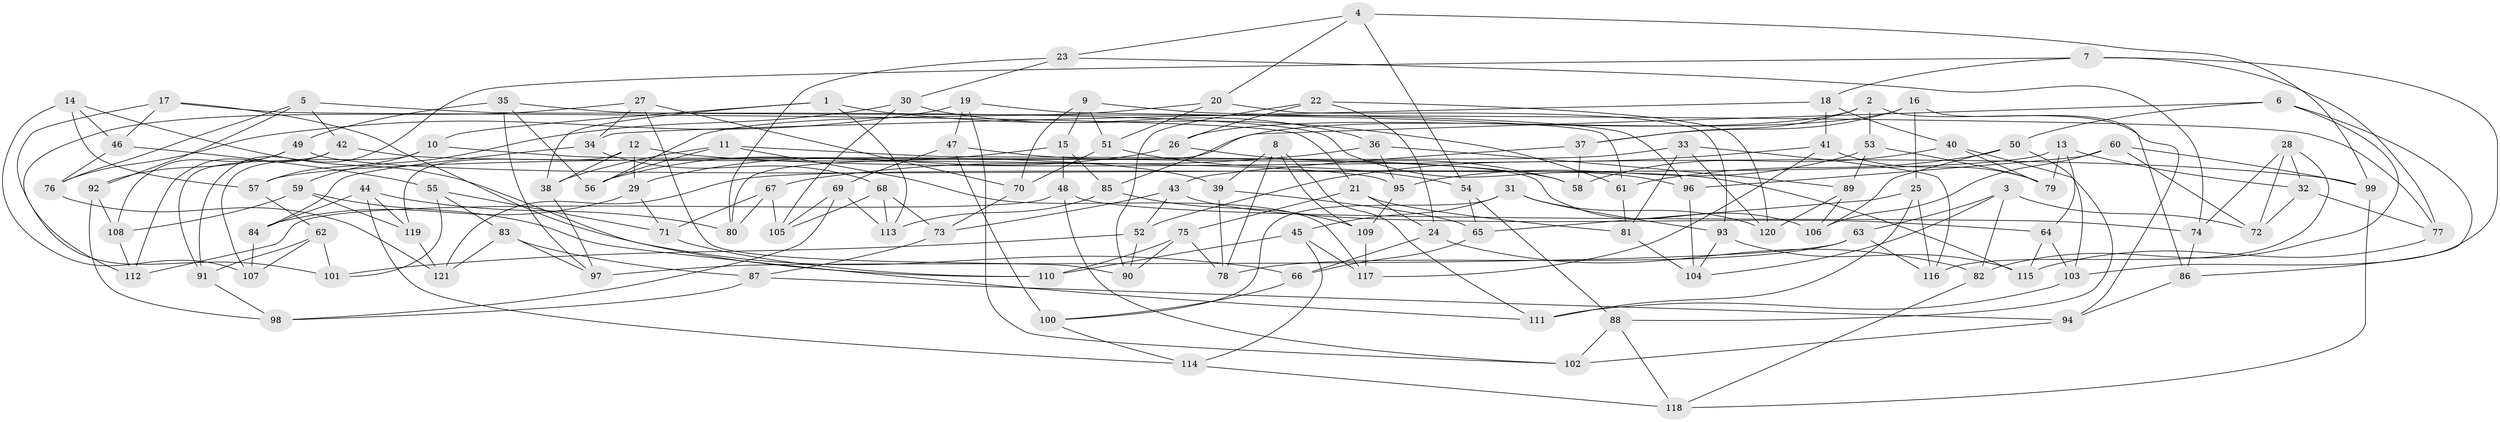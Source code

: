 // Generated by graph-tools (version 1.1) at 2025/38/03/09/25 02:38:01]
// undirected, 121 vertices, 242 edges
graph export_dot {
graph [start="1"]
  node [color=gray90,style=filled];
  1;
  2;
  3;
  4;
  5;
  6;
  7;
  8;
  9;
  10;
  11;
  12;
  13;
  14;
  15;
  16;
  17;
  18;
  19;
  20;
  21;
  22;
  23;
  24;
  25;
  26;
  27;
  28;
  29;
  30;
  31;
  32;
  33;
  34;
  35;
  36;
  37;
  38;
  39;
  40;
  41;
  42;
  43;
  44;
  45;
  46;
  47;
  48;
  49;
  50;
  51;
  52;
  53;
  54;
  55;
  56;
  57;
  58;
  59;
  60;
  61;
  62;
  63;
  64;
  65;
  66;
  67;
  68;
  69;
  70;
  71;
  72;
  73;
  74;
  75;
  76;
  77;
  78;
  79;
  80;
  81;
  82;
  83;
  84;
  85;
  86;
  87;
  88;
  89;
  90;
  91;
  92;
  93;
  94;
  95;
  96;
  97;
  98;
  99;
  100;
  101;
  102;
  103;
  104;
  105;
  106;
  107;
  108;
  109;
  110;
  111;
  112;
  113;
  114;
  115;
  116;
  117;
  118;
  119;
  120;
  121;
  1 -- 113;
  1 -- 61;
  1 -- 38;
  1 -- 10;
  2 -- 26;
  2 -- 37;
  2 -- 86;
  2 -- 53;
  3 -- 82;
  3 -- 104;
  3 -- 72;
  3 -- 63;
  4 -- 20;
  4 -- 99;
  4 -- 54;
  4 -- 23;
  5 -- 42;
  5 -- 76;
  5 -- 92;
  5 -- 96;
  6 -- 50;
  6 -- 86;
  6 -- 82;
  6 -- 80;
  7 -- 77;
  7 -- 91;
  7 -- 18;
  7 -- 103;
  8 -- 78;
  8 -- 109;
  8 -- 111;
  8 -- 39;
  9 -- 96;
  9 -- 70;
  9 -- 15;
  9 -- 51;
  10 -- 39;
  10 -- 57;
  10 -- 107;
  11 -- 117;
  11 -- 56;
  11 -- 38;
  11 -- 106;
  12 -- 38;
  12 -- 119;
  12 -- 99;
  12 -- 29;
  13 -- 32;
  13 -- 79;
  13 -- 121;
  13 -- 64;
  14 -- 57;
  14 -- 46;
  14 -- 107;
  14 -- 66;
  15 -- 56;
  15 -- 85;
  15 -- 48;
  16 -- 37;
  16 -- 94;
  16 -- 25;
  16 -- 85;
  17 -- 21;
  17 -- 110;
  17 -- 101;
  17 -- 46;
  18 -- 41;
  18 -- 34;
  18 -- 40;
  19 -- 47;
  19 -- 76;
  19 -- 61;
  19 -- 102;
  20 -- 93;
  20 -- 51;
  20 -- 56;
  21 -- 81;
  21 -- 24;
  21 -- 75;
  22 -- 24;
  22 -- 90;
  22 -- 26;
  22 -- 120;
  23 -- 80;
  23 -- 74;
  23 -- 30;
  24 -- 66;
  24 -- 82;
  25 -- 116;
  25 -- 65;
  25 -- 111;
  26 -- 58;
  26 -- 29;
  27 -- 112;
  27 -- 70;
  27 -- 90;
  27 -- 34;
  28 -- 72;
  28 -- 116;
  28 -- 32;
  28 -- 74;
  29 -- 71;
  29 -- 84;
  30 -- 36;
  30 -- 59;
  30 -- 105;
  31 -- 93;
  31 -- 120;
  31 -- 100;
  31 -- 45;
  32 -- 77;
  32 -- 72;
  33 -- 81;
  33 -- 116;
  33 -- 57;
  33 -- 120;
  34 -- 68;
  34 -- 84;
  35 -- 49;
  35 -- 77;
  35 -- 97;
  35 -- 56;
  36 -- 67;
  36 -- 95;
  36 -- 89;
  37 -- 43;
  37 -- 58;
  38 -- 97;
  39 -- 78;
  39 -- 65;
  40 -- 88;
  40 -- 79;
  40 -- 58;
  41 -- 52;
  41 -- 117;
  41 -- 79;
  42 -- 112;
  42 -- 95;
  42 -- 91;
  43 -- 52;
  43 -- 73;
  43 -- 64;
  44 -- 84;
  44 -- 80;
  44 -- 114;
  44 -- 119;
  45 -- 114;
  45 -- 110;
  45 -- 117;
  46 -- 76;
  46 -- 55;
  47 -- 69;
  47 -- 58;
  47 -- 100;
  48 -- 74;
  48 -- 102;
  48 -- 112;
  49 -- 115;
  49 -- 108;
  49 -- 92;
  50 -- 106;
  50 -- 61;
  50 -- 103;
  51 -- 54;
  51 -- 70;
  52 -- 90;
  52 -- 101;
  53 -- 89;
  53 -- 79;
  53 -- 95;
  54 -- 65;
  54 -- 88;
  55 -- 101;
  55 -- 71;
  55 -- 83;
  57 -- 62;
  59 -- 119;
  59 -- 108;
  59 -- 111;
  60 -- 106;
  60 -- 96;
  60 -- 99;
  60 -- 72;
  61 -- 81;
  62 -- 101;
  62 -- 107;
  62 -- 91;
  63 -- 97;
  63 -- 78;
  63 -- 116;
  64 -- 115;
  64 -- 103;
  65 -- 66;
  66 -- 100;
  67 -- 105;
  67 -- 80;
  67 -- 71;
  68 -- 73;
  68 -- 105;
  68 -- 113;
  69 -- 113;
  69 -- 98;
  69 -- 105;
  70 -- 73;
  71 -- 110;
  73 -- 87;
  74 -- 86;
  75 -- 78;
  75 -- 90;
  75 -- 110;
  76 -- 121;
  77 -- 115;
  81 -- 104;
  82 -- 118;
  83 -- 87;
  83 -- 97;
  83 -- 121;
  84 -- 107;
  85 -- 113;
  85 -- 109;
  86 -- 94;
  87 -- 98;
  87 -- 94;
  88 -- 102;
  88 -- 118;
  89 -- 106;
  89 -- 120;
  91 -- 98;
  92 -- 98;
  92 -- 108;
  93 -- 104;
  93 -- 115;
  94 -- 102;
  95 -- 109;
  96 -- 104;
  99 -- 118;
  100 -- 114;
  103 -- 111;
  108 -- 112;
  109 -- 117;
  114 -- 118;
  119 -- 121;
}
